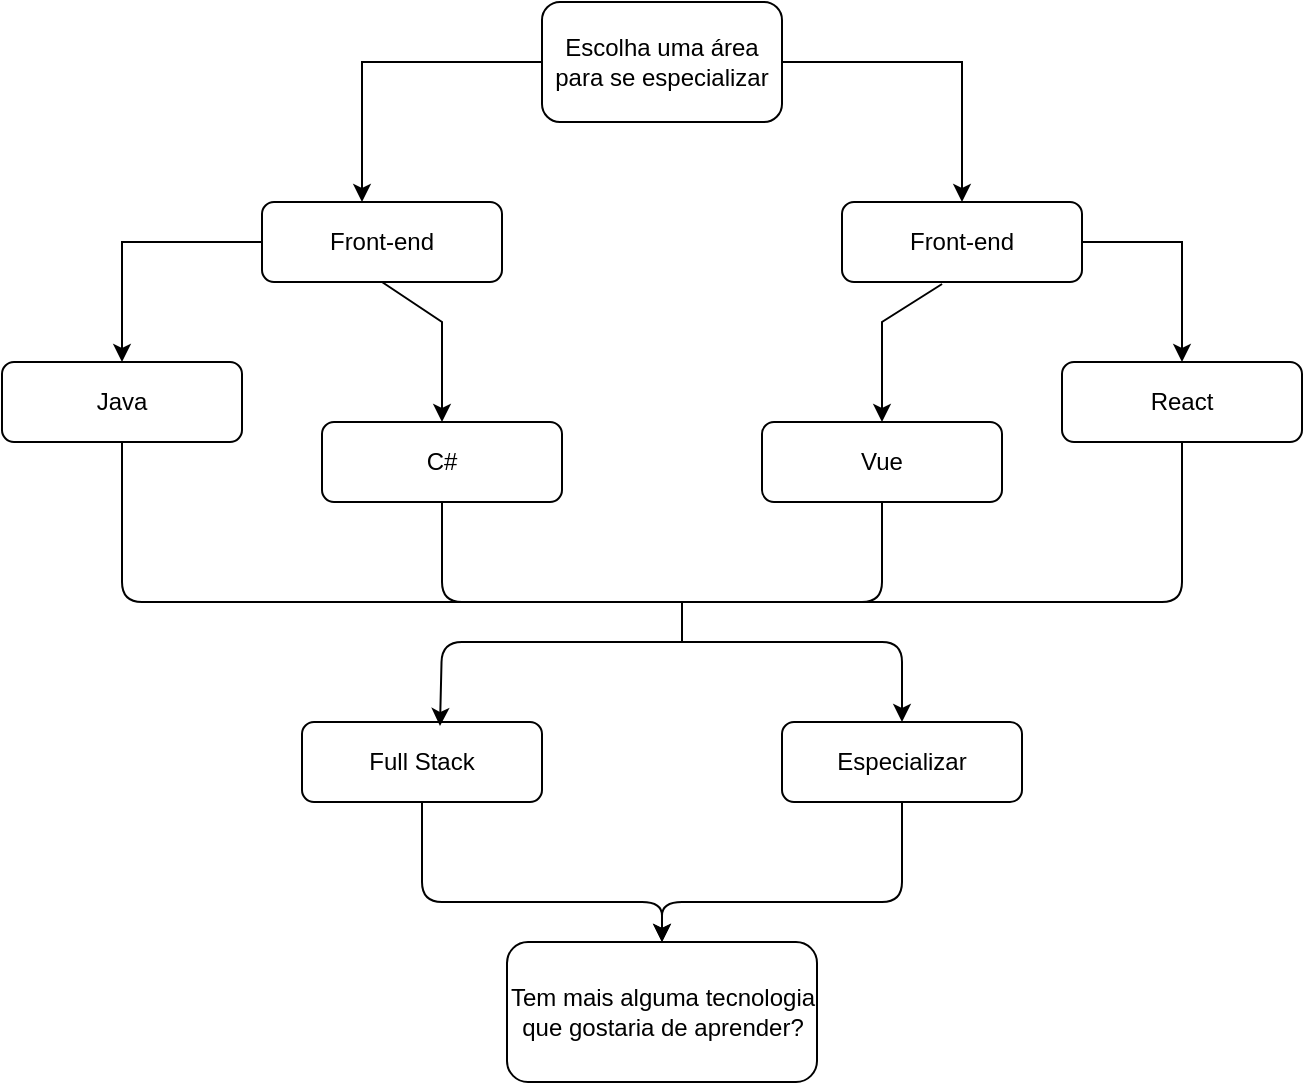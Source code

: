 <mxfile>
    <diagram id="C5RBs43oDa-KdzZeNtuy" name="Page-1">
        <mxGraphModel dx="1118" dy="782" grid="1" gridSize="10" guides="1" tooltips="1" connect="1" arrows="1" fold="1" page="1" pageScale="1" pageWidth="827" pageHeight="1169" math="0" shadow="0">
            <root>
                <mxCell id="WIyWlLk6GJQsqaUBKTNV-0"/>
                <mxCell id="WIyWlLk6GJQsqaUBKTNV-1" parent="WIyWlLk6GJQsqaUBKTNV-0"/>
                <mxCell id="WIyWlLk6GJQsqaUBKTNV-7" value="Front-end" style="rounded=1;whiteSpace=wrap;html=1;fontSize=12;glass=0;strokeWidth=1;shadow=0;" parent="WIyWlLk6GJQsqaUBKTNV-1" vertex="1">
                    <mxGeometry x="520" y="240" width="120" height="40" as="geometry"/>
                </mxCell>
                <mxCell id="mK2emEiDUKSni9U5jfgv-1" value="Escolha uma área para se especializar" style="rounded=1;whiteSpace=wrap;html=1;" parent="WIyWlLk6GJQsqaUBKTNV-1" vertex="1">
                    <mxGeometry x="370" y="140" width="120" height="60" as="geometry"/>
                </mxCell>
                <mxCell id="mK2emEiDUKSni9U5jfgv-2" value="Front-end" style="rounded=1;whiteSpace=wrap;html=1;fontSize=12;glass=0;strokeWidth=1;shadow=0;" parent="WIyWlLk6GJQsqaUBKTNV-1" vertex="1">
                    <mxGeometry x="230" y="240" width="120" height="40" as="geometry"/>
                </mxCell>
                <mxCell id="mK2emEiDUKSni9U5jfgv-4" value="" style="endArrow=classic;html=1;rounded=0;exitX=1;exitY=0.5;exitDx=0;exitDy=0;entryX=0.5;entryY=0;entryDx=0;entryDy=0;" parent="WIyWlLk6GJQsqaUBKTNV-1" source="mK2emEiDUKSni9U5jfgv-1" target="WIyWlLk6GJQsqaUBKTNV-7" edge="1">
                    <mxGeometry width="50" height="50" relative="1" as="geometry">
                        <mxPoint x="390" y="410" as="sourcePoint"/>
                        <mxPoint x="430" y="360" as="targetPoint"/>
                        <Array as="points">
                            <mxPoint x="580" y="170"/>
                            <mxPoint x="580" y="220"/>
                        </Array>
                    </mxGeometry>
                </mxCell>
                <mxCell id="mK2emEiDUKSni9U5jfgv-5" value="" style="endArrow=classic;html=1;rounded=0;exitX=0;exitY=0.5;exitDx=0;exitDy=0;" parent="WIyWlLk6GJQsqaUBKTNV-1" source="mK2emEiDUKSni9U5jfgv-1" edge="1">
                    <mxGeometry width="50" height="50" relative="1" as="geometry">
                        <mxPoint x="140" y="170" as="sourcePoint"/>
                        <mxPoint x="280" y="240" as="targetPoint"/>
                        <Array as="points">
                            <mxPoint x="280" y="170"/>
                            <mxPoint x="280" y="200"/>
                            <mxPoint x="280" y="210"/>
                        </Array>
                    </mxGeometry>
                </mxCell>
                <mxCell id="mK2emEiDUKSni9U5jfgv-8" value="Vue" style="rounded=1;whiteSpace=wrap;html=1;fontSize=12;glass=0;strokeWidth=1;shadow=0;" parent="WIyWlLk6GJQsqaUBKTNV-1" vertex="1">
                    <mxGeometry x="480" y="350" width="120" height="40" as="geometry"/>
                </mxCell>
                <mxCell id="mK2emEiDUKSni9U5jfgv-9" value="React" style="rounded=1;whiteSpace=wrap;html=1;fontSize=12;glass=0;strokeWidth=1;shadow=0;" parent="WIyWlLk6GJQsqaUBKTNV-1" vertex="1">
                    <mxGeometry x="630" y="320" width="120" height="40" as="geometry"/>
                </mxCell>
                <mxCell id="mK2emEiDUKSni9U5jfgv-10" value="" style="endArrow=classic;html=1;rounded=0;exitX=1;exitY=0.5;exitDx=0;exitDy=0;entryX=0.5;entryY=0;entryDx=0;entryDy=0;" parent="WIyWlLk6GJQsqaUBKTNV-1" source="WIyWlLk6GJQsqaUBKTNV-7" edge="1">
                    <mxGeometry width="50" height="50" relative="1" as="geometry">
                        <mxPoint x="600" y="250" as="sourcePoint"/>
                        <mxPoint x="690" y="320" as="targetPoint"/>
                        <Array as="points">
                            <mxPoint x="690" y="260"/>
                            <mxPoint x="690" y="300"/>
                        </Array>
                    </mxGeometry>
                </mxCell>
                <mxCell id="mK2emEiDUKSni9U5jfgv-11" value="" style="endArrow=classic;html=1;rounded=0;exitX=0.417;exitY=1.025;exitDx=0;exitDy=0;entryX=0.5;entryY=0;entryDx=0;entryDy=0;exitPerimeter=0;" parent="WIyWlLk6GJQsqaUBKTNV-1" source="WIyWlLk6GJQsqaUBKTNV-7" target="mK2emEiDUKSni9U5jfgv-8" edge="1">
                    <mxGeometry width="50" height="50" relative="1" as="geometry">
                        <mxPoint x="390" y="280" as="sourcePoint"/>
                        <mxPoint x="480" y="350" as="targetPoint"/>
                        <Array as="points">
                            <mxPoint x="540" y="300"/>
                            <mxPoint x="540" y="320"/>
                        </Array>
                    </mxGeometry>
                </mxCell>
                <mxCell id="mK2emEiDUKSni9U5jfgv-12" value="C#" style="rounded=1;whiteSpace=wrap;html=1;fontSize=12;glass=0;strokeWidth=1;shadow=0;" parent="WIyWlLk6GJQsqaUBKTNV-1" vertex="1">
                    <mxGeometry x="260" y="350" width="120" height="40" as="geometry"/>
                </mxCell>
                <mxCell id="mK2emEiDUKSni9U5jfgv-13" value="Java" style="rounded=1;whiteSpace=wrap;html=1;fontSize=12;glass=0;strokeWidth=1;shadow=0;" parent="WIyWlLk6GJQsqaUBKTNV-1" vertex="1">
                    <mxGeometry x="100" y="320" width="120" height="40" as="geometry"/>
                </mxCell>
                <mxCell id="mK2emEiDUKSni9U5jfgv-14" value="" style="endArrow=classic;html=1;rounded=0;entryX=0.5;entryY=0;entryDx=0;entryDy=0;exitX=0.5;exitY=1;exitDx=0;exitDy=0;" parent="WIyWlLk6GJQsqaUBKTNV-1" source="mK2emEiDUKSni9U5jfgv-2" target="mK2emEiDUKSni9U5jfgv-12" edge="1">
                    <mxGeometry width="50" height="50" relative="1" as="geometry">
                        <mxPoint x="590" y="290" as="sourcePoint"/>
                        <mxPoint x="550" y="360" as="targetPoint"/>
                        <Array as="points">
                            <mxPoint x="320" y="300"/>
                        </Array>
                    </mxGeometry>
                </mxCell>
                <mxCell id="mK2emEiDUKSni9U5jfgv-15" value="" style="endArrow=classic;html=1;rounded=0;exitX=0;exitY=0.5;exitDx=0;exitDy=0;entryX=0.5;entryY=0;entryDx=0;entryDy=0;" parent="WIyWlLk6GJQsqaUBKTNV-1" source="mK2emEiDUKSni9U5jfgv-2" target="mK2emEiDUKSni9U5jfgv-13" edge="1">
                    <mxGeometry width="50" height="50" relative="1" as="geometry">
                        <mxPoint x="590.04" y="301" as="sourcePoint"/>
                        <mxPoint x="160" y="310" as="targetPoint"/>
                        <Array as="points">
                            <mxPoint x="160" y="260"/>
                        </Array>
                    </mxGeometry>
                </mxCell>
                <mxCell id="1" value="Especializar" style="rounded=1;whiteSpace=wrap;html=1;fontSize=12;glass=0;strokeWidth=1;shadow=0;" parent="WIyWlLk6GJQsqaUBKTNV-1" vertex="1">
                    <mxGeometry x="490" y="500" width="120" height="40" as="geometry"/>
                </mxCell>
                <mxCell id="2" value="Full Stack" style="rounded=1;whiteSpace=wrap;html=1;fontSize=12;glass=0;strokeWidth=1;shadow=0;" parent="WIyWlLk6GJQsqaUBKTNV-1" vertex="1">
                    <mxGeometry x="250" y="500" width="120" height="40" as="geometry"/>
                </mxCell>
                <mxCell id="3" value="" style="endArrow=classic;html=1;entryX=0.5;entryY=0;entryDx=0;entryDy=0;" parent="WIyWlLk6GJQsqaUBKTNV-1" target="1" edge="1">
                    <mxGeometry width="50" height="50" relative="1" as="geometry">
                        <mxPoint x="440" y="460" as="sourcePoint"/>
                        <mxPoint x="500" y="420" as="targetPoint"/>
                        <Array as="points">
                            <mxPoint x="550" y="460"/>
                        </Array>
                    </mxGeometry>
                </mxCell>
                <mxCell id="4" value="" style="endArrow=classic;html=1;entryX=0.575;entryY=0.05;entryDx=0;entryDy=0;entryPerimeter=0;" parent="WIyWlLk6GJQsqaUBKTNV-1" target="2" edge="1">
                    <mxGeometry width="50" height="50" relative="1" as="geometry">
                        <mxPoint x="440" y="460" as="sourcePoint"/>
                        <mxPoint x="380" y="500" as="targetPoint"/>
                        <Array as="points">
                            <mxPoint x="320" y="460"/>
                        </Array>
                    </mxGeometry>
                </mxCell>
                <mxCell id="5" value="" style="endArrow=none;html=1;entryX=0.5;entryY=1;entryDx=0;entryDy=0;" parent="WIyWlLk6GJQsqaUBKTNV-1" target="mK2emEiDUKSni9U5jfgv-8" edge="1">
                    <mxGeometry width="50" height="50" relative="1" as="geometry">
                        <mxPoint x="440" y="440" as="sourcePoint"/>
                        <mxPoint x="570" y="440" as="targetPoint"/>
                        <Array as="points">
                            <mxPoint x="540" y="440"/>
                        </Array>
                    </mxGeometry>
                </mxCell>
                <mxCell id="6" value="" style="endArrow=none;html=1;exitX=0.5;exitY=1;exitDx=0;exitDy=0;" parent="WIyWlLk6GJQsqaUBKTNV-1" source="mK2emEiDUKSni9U5jfgv-13" edge="1">
                    <mxGeometry width="50" height="50" relative="1" as="geometry">
                        <mxPoint x="150" y="428" as="sourcePoint"/>
                        <mxPoint x="440" y="440" as="targetPoint"/>
                        <Array as="points">
                            <mxPoint x="160" y="440"/>
                            <mxPoint x="260" y="440"/>
                        </Array>
                    </mxGeometry>
                </mxCell>
                <mxCell id="7" value="" style="endArrow=none;html=1;entryX=0.5;entryY=1;entryDx=0;entryDy=0;" parent="WIyWlLk6GJQsqaUBKTNV-1" target="mK2emEiDUKSni9U5jfgv-12" edge="1">
                    <mxGeometry width="50" height="50" relative="1" as="geometry">
                        <mxPoint x="420" y="440" as="sourcePoint"/>
                        <mxPoint x="470" y="400" as="targetPoint"/>
                        <Array as="points">
                            <mxPoint x="320" y="440"/>
                        </Array>
                    </mxGeometry>
                </mxCell>
                <mxCell id="8" value="" style="endArrow=none;html=1;entryX=0.5;entryY=1;entryDx=0;entryDy=0;" parent="WIyWlLk6GJQsqaUBKTNV-1" target="mK2emEiDUKSni9U5jfgv-9" edge="1">
                    <mxGeometry width="50" height="50" relative="1" as="geometry">
                        <mxPoint x="530" y="440" as="sourcePoint"/>
                        <mxPoint x="330" y="400" as="targetPoint"/>
                        <Array as="points">
                            <mxPoint x="690" y="440"/>
                        </Array>
                    </mxGeometry>
                </mxCell>
                <mxCell id="9" value="" style="endArrow=none;html=1;" parent="WIyWlLk6GJQsqaUBKTNV-1" edge="1">
                    <mxGeometry width="50" height="50" relative="1" as="geometry">
                        <mxPoint x="440" y="460" as="sourcePoint"/>
                        <mxPoint x="440" y="440" as="targetPoint"/>
                    </mxGeometry>
                </mxCell>
                <mxCell id="10" value="Tem mais alguma tecnologia que gostaria de aprender?" style="rounded=1;whiteSpace=wrap;html=1;" parent="WIyWlLk6GJQsqaUBKTNV-1" vertex="1">
                    <mxGeometry x="352.5" y="610" width="155" height="70" as="geometry"/>
                </mxCell>
                <mxCell id="11" value="" style="endArrow=classic;html=1;entryX=0.5;entryY=0;entryDx=0;entryDy=0;exitX=0.5;exitY=1;exitDx=0;exitDy=0;" parent="WIyWlLk6GJQsqaUBKTNV-1" source="2" target="10" edge="1">
                    <mxGeometry width="50" height="50" relative="1" as="geometry">
                        <mxPoint x="450" y="470" as="sourcePoint"/>
                        <mxPoint x="329" y="512" as="targetPoint"/>
                        <Array as="points">
                            <mxPoint x="310" y="590"/>
                            <mxPoint x="430" y="590"/>
                        </Array>
                    </mxGeometry>
                </mxCell>
                <mxCell id="12" value="" style="endArrow=classic;html=1;exitX=0.5;exitY=1;exitDx=0;exitDy=0;" parent="WIyWlLk6GJQsqaUBKTNV-1" source="1" edge="1">
                    <mxGeometry width="50" height="50" relative="1" as="geometry">
                        <mxPoint x="320" y="550" as="sourcePoint"/>
                        <mxPoint x="430" y="610" as="targetPoint"/>
                        <Array as="points">
                            <mxPoint x="550" y="590"/>
                            <mxPoint x="430" y="590"/>
                        </Array>
                    </mxGeometry>
                </mxCell>
            </root>
        </mxGraphModel>
    </diagram>
</mxfile>
